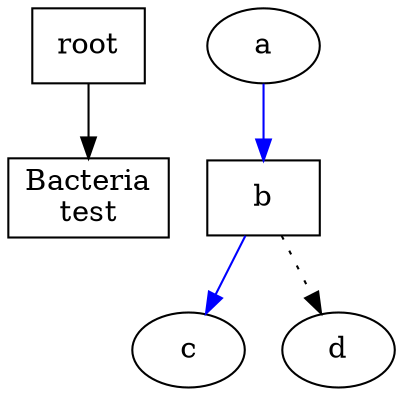  digraph graphname {
     // This attribute applies to the graph itself
     //size="1,1";
     // The label attribute can be used to change the label of a node
     
1 [label="root", shape=box];
2 [label="Bacteria\ntest", shape=box];
1 -> 2;
     // Here, the node shape is changed.
     b [shape=box];
     // These edges both have different line properties
     a ->  b -> c [color=blue];
     b -> d [style=dotted];
 }
